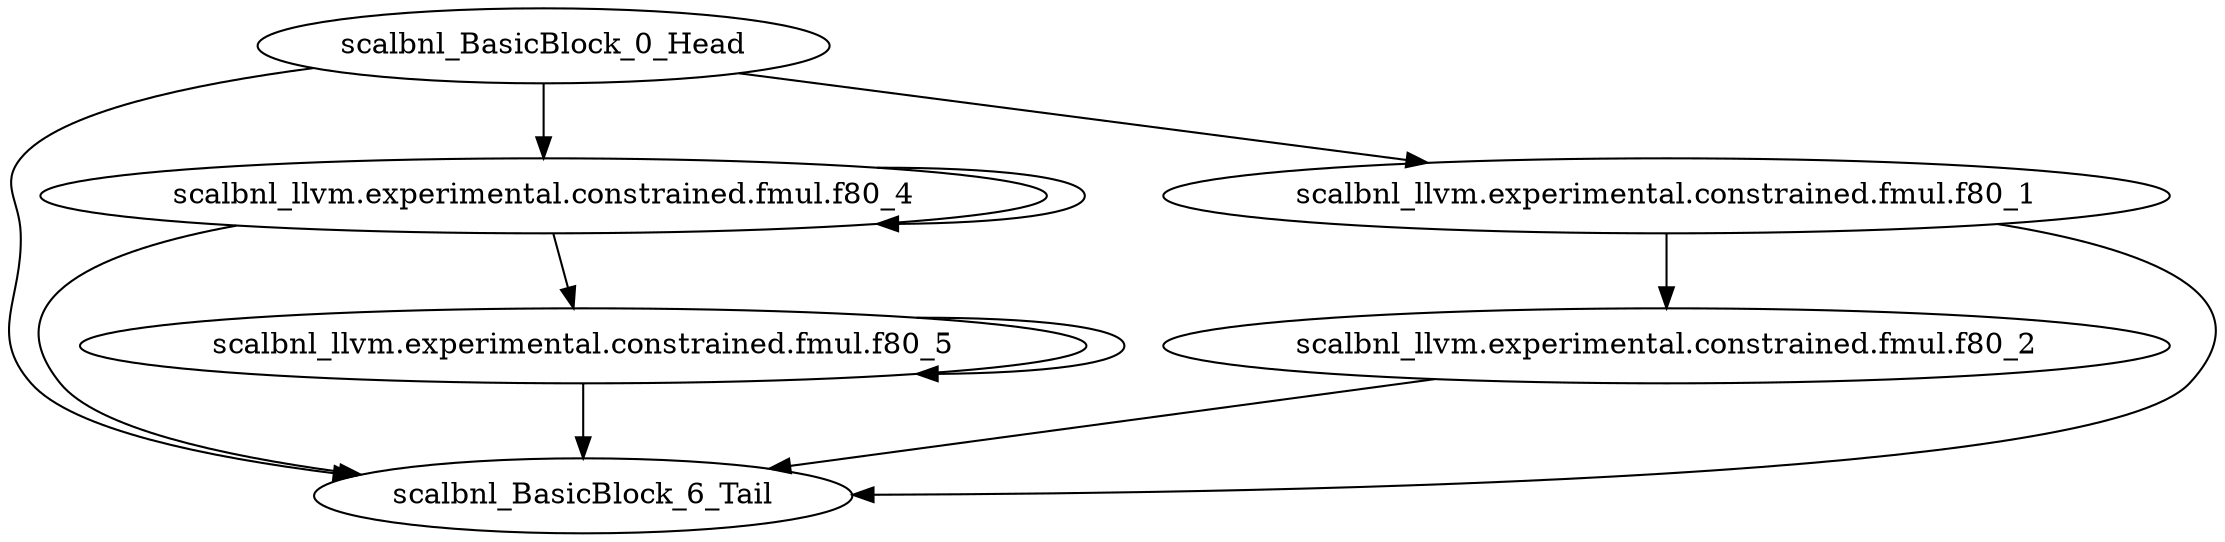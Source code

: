 digraph G {
    "scalbnl_llvm.experimental.constrained.fmul.f80_2" -> "scalbnl_BasicBlock_6_Tail"
    "scalbnl_BasicBlock_0_Head" -> "scalbnl_llvm.experimental.constrained.fmul.f80_4"
    "scalbnl_BasicBlock_0_Head" -> "scalbnl_BasicBlock_6_Tail"
    "scalbnl_BasicBlock_0_Head" -> "scalbnl_llvm.experimental.constrained.fmul.f80_1"
    "scalbnl_llvm.experimental.constrained.fmul.f80_5" -> "scalbnl_llvm.experimental.constrained.fmul.f80_5"
    "scalbnl_llvm.experimental.constrained.fmul.f80_5" -> "scalbnl_BasicBlock_6_Tail"
    "scalbnl_llvm.experimental.constrained.fmul.f80_4" -> "scalbnl_llvm.experimental.constrained.fmul.f80_5"
    "scalbnl_llvm.experimental.constrained.fmul.f80_4" -> "scalbnl_llvm.experimental.constrained.fmul.f80_4"
    "scalbnl_llvm.experimental.constrained.fmul.f80_4" -> "scalbnl_BasicBlock_6_Tail"
    "scalbnl_llvm.experimental.constrained.fmul.f80_1" -> "scalbnl_llvm.experimental.constrained.fmul.f80_2"
    "scalbnl_llvm.experimental.constrained.fmul.f80_1" -> "scalbnl_BasicBlock_6_Tail"
}
